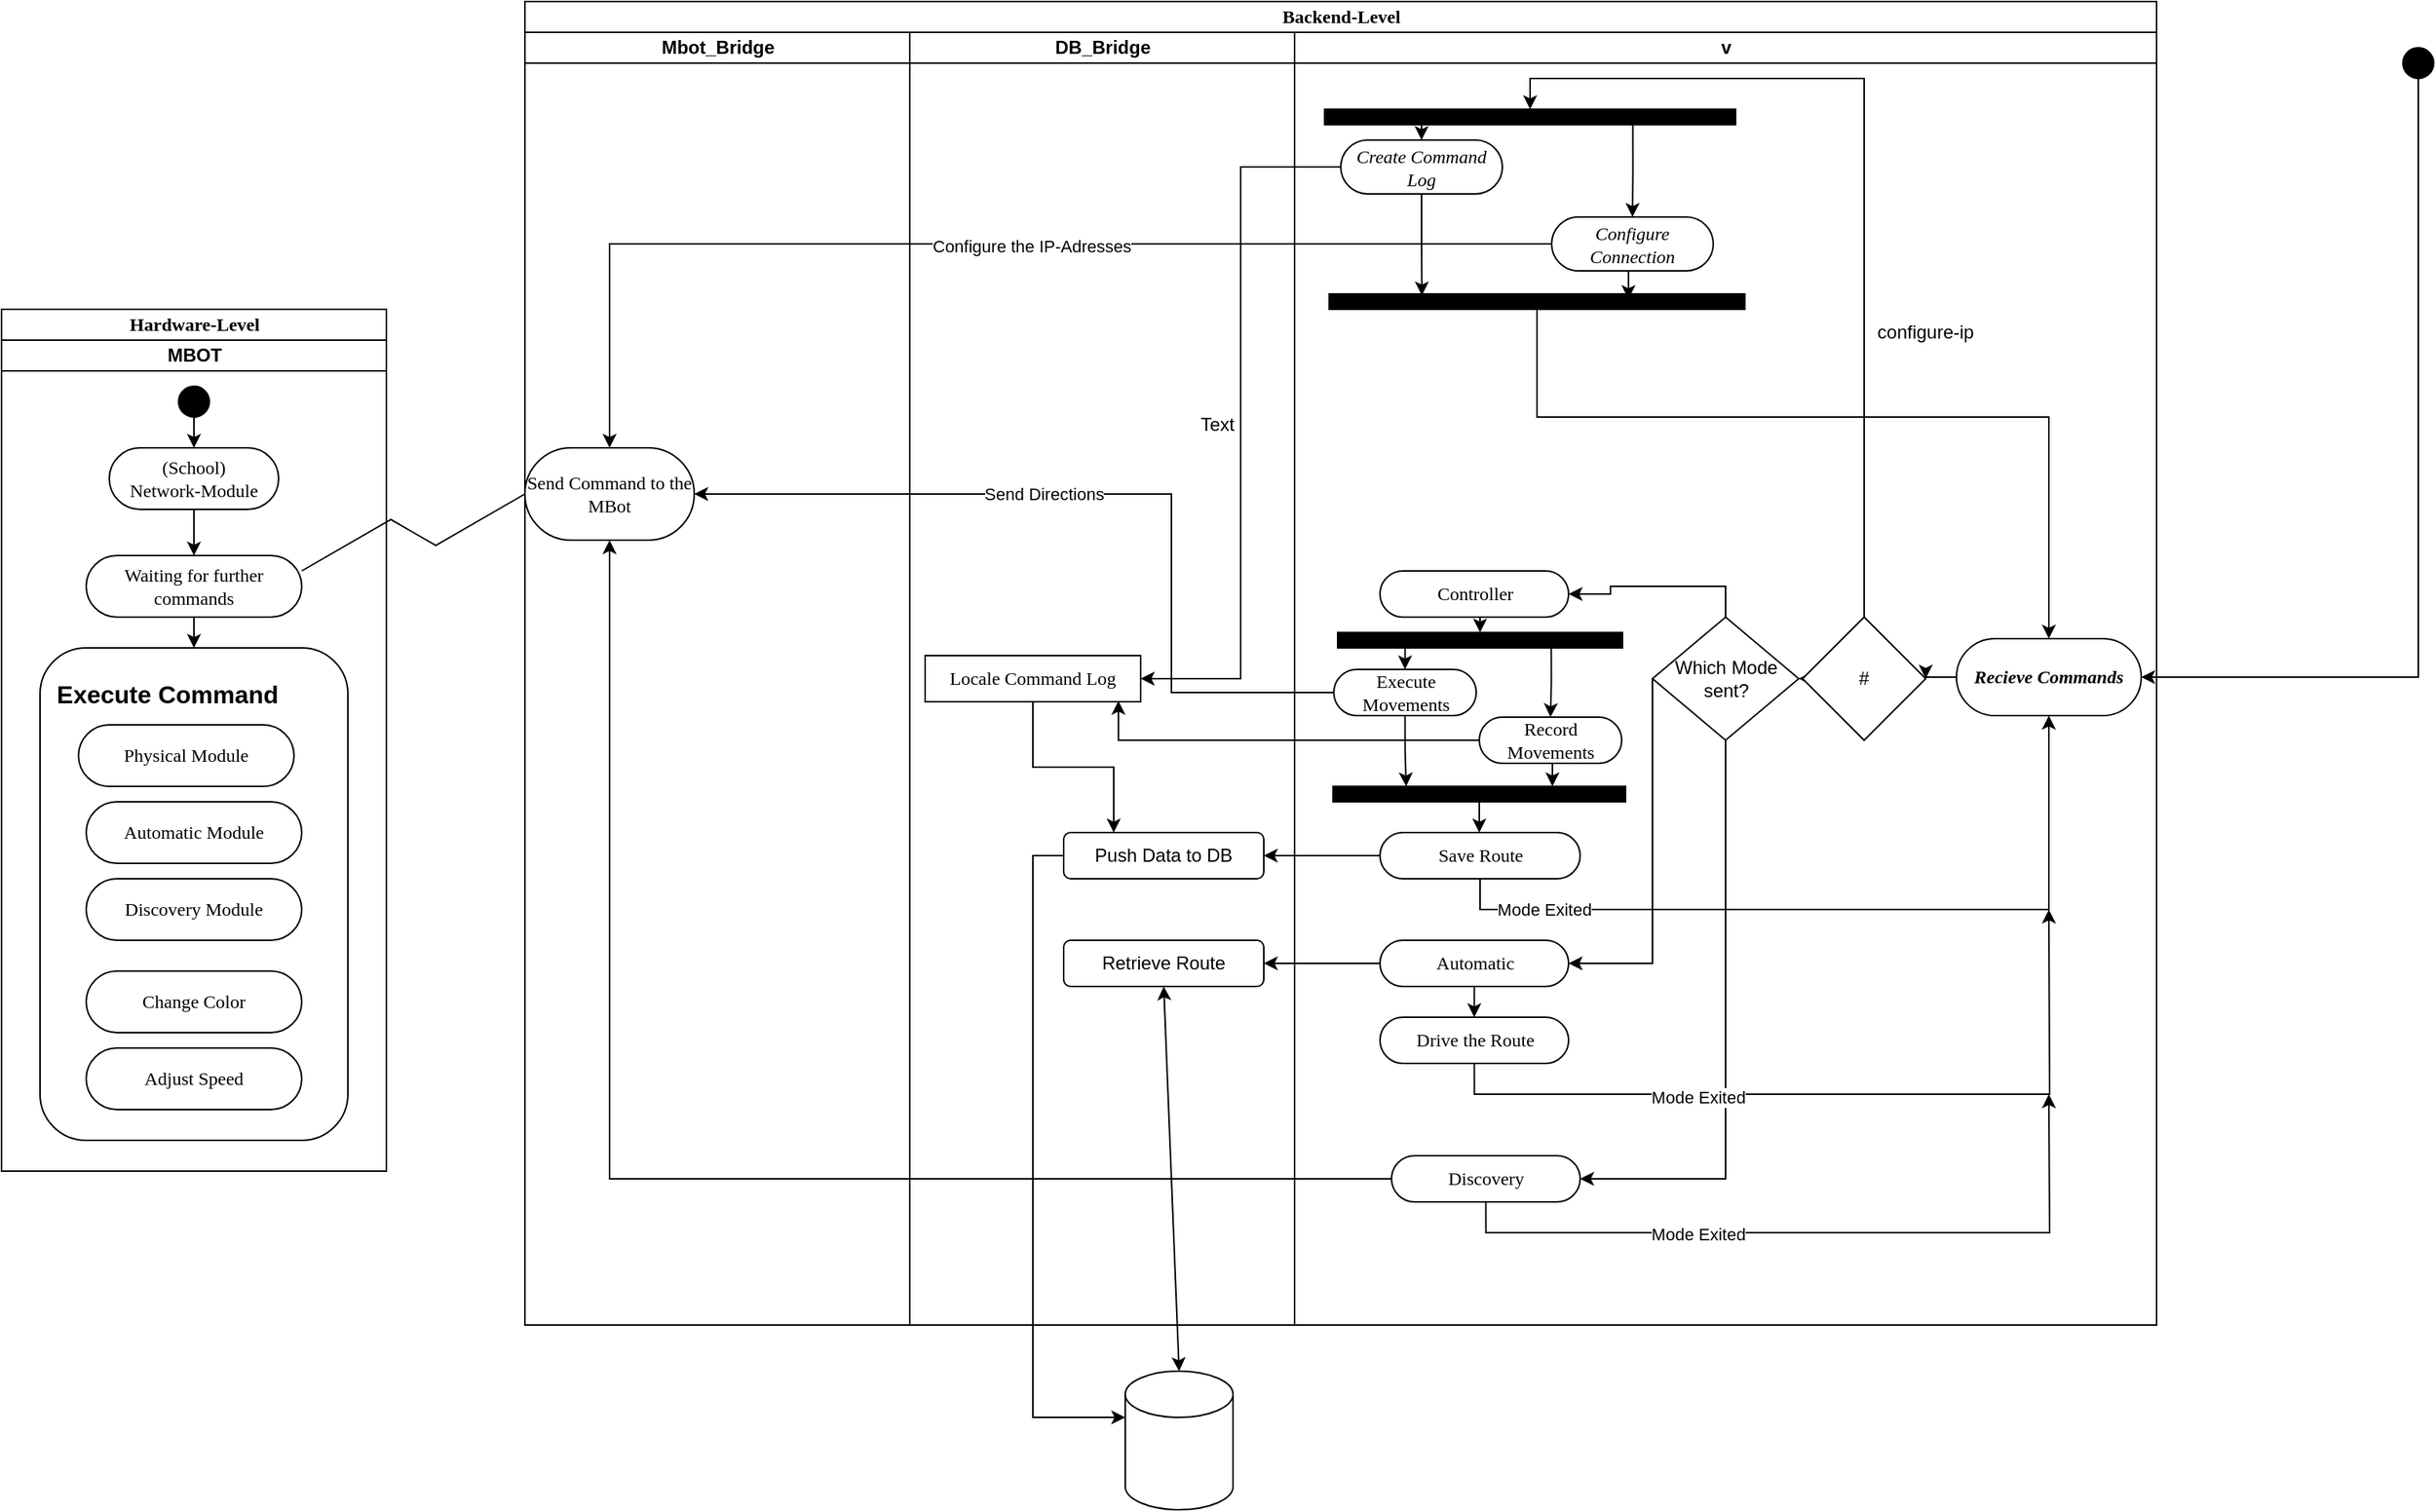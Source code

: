 <mxfile version="27.0.5">
  <diagram name="Page-1" id="0783ab3e-0a74-02c8-0abd-f7b4e66b4bec">
    <mxGraphModel dx="1042" dy="626" grid="1" gridSize="10" guides="1" tooltips="1" connect="1" arrows="1" fold="1" page="1" pageScale="1" pageWidth="850" pageHeight="1100" background="none" math="0" shadow="0">
      <root>
        <mxCell id="0" />
        <mxCell id="1" parent="0" />
        <mxCell id="1c1d494c118603dd-1" value="Hardware-Level" style="swimlane;html=1;childLayout=stackLayout;startSize=20;rounded=0;shadow=0;comic=0;labelBackgroundColor=none;strokeWidth=1;fontFamily=Verdana;fontSize=12;align=center;" parent="1" vertex="1">
          <mxGeometry x="10" y="220" width="250" height="560" as="geometry" />
        </mxCell>
        <mxCell id="1c1d494c118603dd-2" value="MBOT" style="swimlane;html=1;startSize=20;" parent="1c1d494c118603dd-1" vertex="1">
          <mxGeometry y="20" width="250" height="540" as="geometry" />
        </mxCell>
        <mxCell id="Gl-JNUL5jQseIMreKZnG-95" style="edgeStyle=orthogonalEdgeStyle;rounded=0;orthogonalLoop=1;jettySize=auto;html=1;exitX=0.5;exitY=1;exitDx=0;exitDy=0;entryX=0.5;entryY=0;entryDx=0;entryDy=0;" parent="1c1d494c118603dd-2" source="Gl-JNUL5jQseIMreKZnG-93" target="Gl-JNUL5jQseIMreKZnG-94" edge="1">
          <mxGeometry relative="1" as="geometry" />
        </mxCell>
        <mxCell id="Gl-JNUL5jQseIMreKZnG-93" value="" style="ellipse;whiteSpace=wrap;html=1;rounded=0;shadow=0;comic=0;labelBackgroundColor=none;strokeWidth=1;fillColor=#000000;fontFamily=Verdana;fontSize=12;align=center;" parent="1c1d494c118603dd-2" vertex="1">
          <mxGeometry x="115" y="30" width="20" height="20" as="geometry" />
        </mxCell>
        <mxCell id="Gl-JNUL5jQseIMreKZnG-99" style="edgeStyle=orthogonalEdgeStyle;rounded=0;orthogonalLoop=1;jettySize=auto;html=1;exitX=0.5;exitY=1;exitDx=0;exitDy=0;entryX=0.5;entryY=0;entryDx=0;entryDy=0;" parent="1c1d494c118603dd-2" source="Gl-JNUL5jQseIMreKZnG-94" target="Gl-JNUL5jQseIMreKZnG-96" edge="1">
          <mxGeometry relative="1" as="geometry" />
        </mxCell>
        <mxCell id="Gl-JNUL5jQseIMreKZnG-94" value="(School)&lt;div&gt;Network-Module&lt;/div&gt;" style="rounded=1;whiteSpace=wrap;html=1;shadow=0;comic=0;labelBackgroundColor=none;strokeWidth=1;fontFamily=Verdana;fontSize=12;align=center;arcSize=50;" parent="1c1d494c118603dd-2" vertex="1">
          <mxGeometry x="70" y="70" width="110" height="40" as="geometry" />
        </mxCell>
        <mxCell id="Gl-JNUL5jQseIMreKZnG-100" style="edgeStyle=orthogonalEdgeStyle;rounded=0;orthogonalLoop=1;jettySize=auto;html=1;exitX=0.5;exitY=1;exitDx=0;exitDy=0;entryX=0.5;entryY=0;entryDx=0;entryDy=0;" parent="1c1d494c118603dd-2" source="Gl-JNUL5jQseIMreKZnG-96" target="Gl-JNUL5jQseIMreKZnG-98" edge="1">
          <mxGeometry relative="1" as="geometry" />
        </mxCell>
        <mxCell id="Gl-JNUL5jQseIMreKZnG-96" value="Waiting for further commands" style="rounded=1;whiteSpace=wrap;html=1;shadow=0;comic=0;labelBackgroundColor=none;strokeWidth=1;fontFamily=Verdana;fontSize=12;align=center;arcSize=50;" parent="1c1d494c118603dd-2" vertex="1">
          <mxGeometry x="55" y="140" width="140" height="40" as="geometry" />
        </mxCell>
        <mxCell id="Gl-JNUL5jQseIMreKZnG-98" value="&lt;font size=&quot;3&quot;&gt;&lt;b&gt;&amp;nbsp; Execute Command&lt;/b&gt;&lt;/font&gt;&lt;div&gt;&lt;br&gt;&lt;/div&gt;&lt;div&gt;&lt;div&gt;&lt;font size=&quot;3&quot;&gt;&lt;br&gt;&lt;/font&gt;&lt;/div&gt;&lt;div&gt;&lt;font size=&quot;3&quot;&gt;&lt;br&gt;&lt;/font&gt;&lt;/div&gt;&lt;div&gt;&lt;font size=&quot;3&quot;&gt;&lt;br&gt;&lt;/font&gt;&lt;/div&gt;&lt;div&gt;&lt;font size=&quot;3&quot;&gt;&lt;br&gt;&lt;/font&gt;&lt;/div&gt;&lt;div&gt;&lt;font size=&quot;3&quot;&gt;&lt;br&gt;&lt;/font&gt;&lt;/div&gt;&lt;div&gt;&lt;font size=&quot;3&quot;&gt;&lt;br&gt;&lt;/font&gt;&lt;/div&gt;&lt;div&gt;&lt;font size=&quot;3&quot;&gt;&lt;br&gt;&lt;/font&gt;&lt;/div&gt;&lt;div&gt;&lt;font size=&quot;3&quot;&gt;&lt;br&gt;&lt;/font&gt;&lt;/div&gt;&lt;div&gt;&lt;font size=&quot;3&quot;&gt;&lt;br&gt;&lt;/font&gt;&lt;/div&gt;&lt;div&gt;&lt;font size=&quot;3&quot;&gt;&lt;br&gt;&lt;/font&gt;&lt;/div&gt;&lt;div&gt;&lt;font size=&quot;3&quot;&gt;&lt;br&gt;&lt;/font&gt;&lt;/div&gt;&lt;div&gt;&lt;font size=&quot;3&quot;&gt;&lt;br&gt;&lt;/font&gt;&lt;/div&gt;&lt;div&gt;&lt;br&gt;&lt;/div&gt;&lt;/div&gt;" style="rounded=1;whiteSpace=wrap;html=1;align=left;" parent="1c1d494c118603dd-2" vertex="1">
          <mxGeometry x="25" y="200" width="200" height="320" as="geometry" />
        </mxCell>
        <mxCell id="Gl-JNUL5jQseIMreKZnG-101" value="Physical Module" style="rounded=1;whiteSpace=wrap;html=1;shadow=0;comic=0;labelBackgroundColor=none;strokeWidth=1;fontFamily=Verdana;fontSize=12;align=center;arcSize=50;" parent="1c1d494c118603dd-2" vertex="1">
          <mxGeometry x="50" y="250" width="140" height="40" as="geometry" />
        </mxCell>
        <mxCell id="Gl-JNUL5jQseIMreKZnG-102" value="Automatic Module" style="rounded=1;whiteSpace=wrap;html=1;shadow=0;comic=0;labelBackgroundColor=none;strokeWidth=1;fontFamily=Verdana;fontSize=12;align=center;arcSize=50;" parent="1c1d494c118603dd-2" vertex="1">
          <mxGeometry x="55" y="300" width="140" height="40" as="geometry" />
        </mxCell>
        <mxCell id="Gl-JNUL5jQseIMreKZnG-103" value="Discovery Module" style="rounded=1;whiteSpace=wrap;html=1;shadow=0;comic=0;labelBackgroundColor=none;strokeWidth=1;fontFamily=Verdana;fontSize=12;align=center;arcSize=50;" parent="1c1d494c118603dd-2" vertex="1">
          <mxGeometry x="55" y="350" width="140" height="40" as="geometry" />
        </mxCell>
        <mxCell id="Gl-JNUL5jQseIMreKZnG-104" value="Change Color" style="rounded=1;whiteSpace=wrap;html=1;shadow=0;comic=0;labelBackgroundColor=none;strokeWidth=1;fontFamily=Verdana;fontSize=12;align=center;arcSize=50;" parent="1c1d494c118603dd-2" vertex="1">
          <mxGeometry x="55" y="410" width="140" height="40" as="geometry" />
        </mxCell>
        <mxCell id="Gl-JNUL5jQseIMreKZnG-105" value="Adjust Speed" style="rounded=1;whiteSpace=wrap;html=1;shadow=0;comic=0;labelBackgroundColor=none;strokeWidth=1;fontFamily=Verdana;fontSize=12;align=center;arcSize=50;" parent="1c1d494c118603dd-2" vertex="1">
          <mxGeometry x="55" y="460" width="140" height="40" as="geometry" />
        </mxCell>
        <mxCell id="Gl-JNUL5jQseIMreKZnG-1" value="Backend-Level" style="swimlane;html=1;childLayout=stackLayout;startSize=20;rounded=0;shadow=0;comic=0;labelBackgroundColor=none;strokeWidth=1;fontFamily=Verdana;fontSize=12;align=center;" parent="1" vertex="1">
          <mxGeometry x="350" y="20" width="1060" height="860" as="geometry" />
        </mxCell>
        <mxCell id="Gl-JNUL5jQseIMreKZnG-2" value="Mbot_Bridge" style="swimlane;html=1;startSize=20;" parent="Gl-JNUL5jQseIMreKZnG-1" vertex="1">
          <mxGeometry y="20" width="250" height="840" as="geometry" />
        </mxCell>
        <mxCell id="Gl-JNUL5jQseIMreKZnG-89" value="Send Command to the MBot" style="rounded=1;whiteSpace=wrap;html=1;shadow=0;comic=0;labelBackgroundColor=none;strokeWidth=1;fontFamily=Verdana;fontSize=12;align=center;arcSize=50;" parent="Gl-JNUL5jQseIMreKZnG-2" vertex="1">
          <mxGeometry y="270" width="110" height="60" as="geometry" />
        </mxCell>
        <mxCell id="Gl-JNUL5jQseIMreKZnG-75" style="edgeStyle=orthogonalEdgeStyle;rounded=0;orthogonalLoop=1;jettySize=auto;html=1;exitX=0;exitY=0.5;exitDx=0;exitDy=0;entryX=1;entryY=0.5;entryDx=0;entryDy=0;" parent="Gl-JNUL5jQseIMreKZnG-1" source="Gl-JNUL5jQseIMreKZnG-74" target="Gl-JNUL5jQseIMreKZnG-73" edge="1">
          <mxGeometry relative="1" as="geometry" />
        </mxCell>
        <mxCell id="Gl-JNUL5jQseIMreKZnG-90" style="edgeStyle=orthogonalEdgeStyle;rounded=0;orthogonalLoop=1;jettySize=auto;html=1;exitX=0;exitY=0.5;exitDx=0;exitDy=0;entryX=0.5;entryY=0;entryDx=0;entryDy=0;" parent="Gl-JNUL5jQseIMreKZnG-1" source="Gl-JNUL5jQseIMreKZnG-79" target="Gl-JNUL5jQseIMreKZnG-89" edge="1">
          <mxGeometry relative="1" as="geometry" />
        </mxCell>
        <mxCell id="Gl-JNUL5jQseIMreKZnG-116" value="Configure the IP-Adresses" style="edgeLabel;html=1;align=center;verticalAlign=middle;resizable=0;points=[];" parent="Gl-JNUL5jQseIMreKZnG-90" vertex="1" connectable="0">
          <mxGeometry x="-0.092" y="1" relative="1" as="geometry">
            <mxPoint as="offset" />
          </mxGeometry>
        </mxCell>
        <mxCell id="Gl-JNUL5jQseIMreKZnG-11" value="DB_Bridge" style="swimlane;html=1;startSize=20;" parent="Gl-JNUL5jQseIMreKZnG-1" vertex="1">
          <mxGeometry x="250" y="20" width="250" height="840" as="geometry" />
        </mxCell>
        <mxCell id="Gl-JNUL5jQseIMreKZnG-146" style="edgeStyle=orthogonalEdgeStyle;rounded=0;orthogonalLoop=1;jettySize=auto;html=1;exitX=0.5;exitY=1;exitDx=0;exitDy=0;entryX=0.25;entryY=0;entryDx=0;entryDy=0;" parent="Gl-JNUL5jQseIMreKZnG-11" source="Gl-JNUL5jQseIMreKZnG-73" target="Gl-JNUL5jQseIMreKZnG-143" edge="1">
          <mxGeometry relative="1" as="geometry" />
        </mxCell>
        <mxCell id="Gl-JNUL5jQseIMreKZnG-73" value="Locale Command Log" style="rounded=0;whiteSpace=wrap;html=1;shadow=0;comic=0;labelBackgroundColor=none;strokeWidth=1;fontFamily=Verdana;fontSize=12;align=center;arcSize=50;" parent="Gl-JNUL5jQseIMreKZnG-11" vertex="1">
          <mxGeometry x="10" y="405" width="140" height="30" as="geometry" />
        </mxCell>
        <mxCell id="Gl-JNUL5jQseIMreKZnG-143" value="Push Data to DB" style="rounded=1;whiteSpace=wrap;html=1;" parent="Gl-JNUL5jQseIMreKZnG-11" vertex="1">
          <mxGeometry x="100" y="520" width="130" height="30" as="geometry" />
        </mxCell>
        <mxCell id="Gl-JNUL5jQseIMreKZnG-151" value="Retrieve Route" style="rounded=1;whiteSpace=wrap;html=1;" parent="Gl-JNUL5jQseIMreKZnG-11" vertex="1">
          <mxGeometry x="100" y="590" width="130" height="30" as="geometry" />
        </mxCell>
        <mxCell id="Gl-JNUL5jQseIMreKZnG-137" style="edgeStyle=orthogonalEdgeStyle;rounded=0;orthogonalLoop=1;jettySize=auto;html=1;exitX=0;exitY=0.5;exitDx=0;exitDy=0;entryX=0.897;entryY=0.98;entryDx=0;entryDy=0;entryPerimeter=0;" parent="Gl-JNUL5jQseIMreKZnG-1" source="Gl-JNUL5jQseIMreKZnG-114" target="Gl-JNUL5jQseIMreKZnG-73" edge="1">
          <mxGeometry relative="1" as="geometry" />
        </mxCell>
        <mxCell id="Gl-JNUL5jQseIMreKZnG-139" style="edgeStyle=orthogonalEdgeStyle;rounded=0;orthogonalLoop=1;jettySize=auto;html=1;exitX=0;exitY=0.5;exitDx=0;exitDy=0;entryX=1;entryY=0.5;entryDx=0;entryDy=0;" parent="Gl-JNUL5jQseIMreKZnG-1" source="Gl-JNUL5jQseIMreKZnG-117" target="Gl-JNUL5jQseIMreKZnG-89" edge="1">
          <mxGeometry relative="1" as="geometry">
            <mxPoint x="130" y="270" as="targetPoint" />
            <Array as="points">
              <mxPoint x="420" y="449" />
              <mxPoint x="420" y="320" />
            </Array>
          </mxGeometry>
        </mxCell>
        <mxCell id="Gl-JNUL5jQseIMreKZnG-173" value="Send Directions" style="edgeLabel;html=1;align=center;verticalAlign=middle;resizable=0;points=[];" parent="Gl-JNUL5jQseIMreKZnG-139" vertex="1" connectable="0">
          <mxGeometry x="0.169" relative="1" as="geometry">
            <mxPoint x="1" as="offset" />
          </mxGeometry>
        </mxCell>
        <mxCell id="Gl-JNUL5jQseIMreKZnG-145" style="edgeStyle=orthogonalEdgeStyle;rounded=0;orthogonalLoop=1;jettySize=auto;html=1;exitX=0;exitY=0.5;exitDx=0;exitDy=0;entryX=1;entryY=0.5;entryDx=0;entryDy=0;" parent="Gl-JNUL5jQseIMreKZnG-1" source="Gl-JNUL5jQseIMreKZnG-14" target="Gl-JNUL5jQseIMreKZnG-143" edge="1">
          <mxGeometry relative="1" as="geometry" />
        </mxCell>
        <mxCell id="Gl-JNUL5jQseIMreKZnG-158" style="edgeStyle=orthogonalEdgeStyle;rounded=0;orthogonalLoop=1;jettySize=auto;html=1;exitX=0;exitY=0.5;exitDx=0;exitDy=0;entryX=1;entryY=0.5;entryDx=0;entryDy=0;" parent="Gl-JNUL5jQseIMreKZnG-1" source="Gl-JNUL5jQseIMreKZnG-149" target="Gl-JNUL5jQseIMreKZnG-151" edge="1">
          <mxGeometry relative="1" as="geometry" />
        </mxCell>
        <mxCell id="Gl-JNUL5jQseIMreKZnG-27" value="v" style="swimlane;html=1;startSize=20;" parent="Gl-JNUL5jQseIMreKZnG-1" vertex="1">
          <mxGeometry x="500" y="20" width="560" height="840" as="geometry" />
        </mxCell>
        <mxCell id="Gl-JNUL5jQseIMreKZnG-189" style="edgeStyle=orthogonalEdgeStyle;rounded=0;orthogonalLoop=1;jettySize=auto;html=1;exitX=0;exitY=0.5;exitDx=0;exitDy=0;entryX=1;entryY=0.5;entryDx=0;entryDy=0;" parent="Gl-JNUL5jQseIMreKZnG-27" source="Gl-JNUL5jQseIMreKZnG-30" target="Gl-JNUL5jQseIMreKZnG-184" edge="1">
          <mxGeometry relative="1" as="geometry" />
        </mxCell>
        <mxCell id="Gl-JNUL5jQseIMreKZnG-30" value="&lt;i&gt;&lt;b&gt;Recieve Commands&lt;/b&gt;&lt;/i&gt;" style="rounded=1;whiteSpace=wrap;html=1;shadow=0;comic=0;labelBackgroundColor=none;strokeWidth=1;fontFamily=Verdana;fontSize=12;align=center;arcSize=50;" parent="Gl-JNUL5jQseIMreKZnG-27" vertex="1">
          <mxGeometry x="430" y="394" width="120" height="50" as="geometry" />
        </mxCell>
        <mxCell id="Gl-JNUL5jQseIMreKZnG-74" value="&lt;i&gt;Create Command Log&lt;/i&gt;" style="rounded=1;whiteSpace=wrap;html=1;shadow=0;comic=0;labelBackgroundColor=none;strokeWidth=1;fontFamily=Verdana;fontSize=12;align=center;arcSize=50;" parent="Gl-JNUL5jQseIMreKZnG-27" vertex="1">
          <mxGeometry x="30" y="70" width="105" height="35" as="geometry" />
        </mxCell>
        <mxCell id="Gl-JNUL5jQseIMreKZnG-81" style="edgeStyle=orthogonalEdgeStyle;rounded=0;orthogonalLoop=1;jettySize=auto;html=1;exitX=0.25;exitY=1;exitDx=0;exitDy=0;entryX=0.5;entryY=0;entryDx=0;entryDy=0;" parent="Gl-JNUL5jQseIMreKZnG-27" source="Gl-JNUL5jQseIMreKZnG-77" target="Gl-JNUL5jQseIMreKZnG-74" edge="1">
          <mxGeometry relative="1" as="geometry" />
        </mxCell>
        <mxCell id="Gl-JNUL5jQseIMreKZnG-82" style="edgeStyle=orthogonalEdgeStyle;rounded=0;orthogonalLoop=1;jettySize=auto;html=1;exitX=0.75;exitY=1;exitDx=0;exitDy=0;entryX=0.5;entryY=0;entryDx=0;entryDy=0;" parent="Gl-JNUL5jQseIMreKZnG-27" source="Gl-JNUL5jQseIMreKZnG-77" target="Gl-JNUL5jQseIMreKZnG-79" edge="1">
          <mxGeometry relative="1" as="geometry" />
        </mxCell>
        <mxCell id="Gl-JNUL5jQseIMreKZnG-77" value="" style="whiteSpace=wrap;html=1;rounded=0;shadow=0;comic=0;labelBackgroundColor=none;strokeWidth=1;fillColor=#000000;fontFamily=Verdana;fontSize=12;align=center;rotation=0;" parent="Gl-JNUL5jQseIMreKZnG-27" vertex="1">
          <mxGeometry x="19.5" y="50" width="267" height="10" as="geometry" />
        </mxCell>
        <mxCell id="Gl-JNUL5jQseIMreKZnG-79" value="&lt;i&gt;Configure Connection&lt;/i&gt;" style="rounded=1;whiteSpace=wrap;html=1;shadow=0;comic=0;labelBackgroundColor=none;strokeWidth=1;fontFamily=Verdana;fontSize=12;align=center;arcSize=50;" parent="Gl-JNUL5jQseIMreKZnG-27" vertex="1">
          <mxGeometry x="167" y="120" width="105" height="35" as="geometry" />
        </mxCell>
        <mxCell id="Gl-JNUL5jQseIMreKZnG-192" style="edgeStyle=orthogonalEdgeStyle;rounded=0;orthogonalLoop=1;jettySize=auto;html=1;exitX=0.5;exitY=1;exitDx=0;exitDy=0;entryX=0.5;entryY=0;entryDx=0;entryDy=0;" parent="Gl-JNUL5jQseIMreKZnG-27" source="Gl-JNUL5jQseIMreKZnG-80" target="Gl-JNUL5jQseIMreKZnG-30" edge="1">
          <mxGeometry relative="1" as="geometry">
            <mxPoint x="480" y="300.0" as="targetPoint" />
            <Array as="points">
              <mxPoint x="158" y="250" />
              <mxPoint x="490" y="250" />
            </Array>
          </mxGeometry>
        </mxCell>
        <mxCell id="Gl-JNUL5jQseIMreKZnG-80" value="" style="whiteSpace=wrap;html=1;rounded=0;shadow=0;comic=0;labelBackgroundColor=none;strokeWidth=1;fillColor=#000000;fontFamily=Verdana;fontSize=12;align=center;rotation=0;" parent="Gl-JNUL5jQseIMreKZnG-27" vertex="1">
          <mxGeometry x="22.5" y="170" width="270" height="10" as="geometry" />
        </mxCell>
        <mxCell id="Gl-JNUL5jQseIMreKZnG-84" style="edgeStyle=orthogonalEdgeStyle;rounded=0;orthogonalLoop=1;jettySize=auto;html=1;exitX=0.5;exitY=1;exitDx=0;exitDy=0;entryX=0.223;entryY=0.1;entryDx=0;entryDy=0;entryPerimeter=0;" parent="Gl-JNUL5jQseIMreKZnG-27" source="Gl-JNUL5jQseIMreKZnG-74" target="Gl-JNUL5jQseIMreKZnG-80" edge="1">
          <mxGeometry relative="1" as="geometry" />
        </mxCell>
        <mxCell id="Gl-JNUL5jQseIMreKZnG-106" style="edgeStyle=orthogonalEdgeStyle;rounded=0;orthogonalLoop=1;jettySize=auto;html=1;exitX=0.5;exitY=1;exitDx=0;exitDy=0;entryX=0.72;entryY=0.336;entryDx=0;entryDy=0;entryPerimeter=0;" parent="Gl-JNUL5jQseIMreKZnG-27" source="Gl-JNUL5jQseIMreKZnG-79" target="Gl-JNUL5jQseIMreKZnG-80" edge="1">
          <mxGeometry relative="1" as="geometry" />
        </mxCell>
        <mxCell id="Gl-JNUL5jQseIMreKZnG-194" style="edgeStyle=orthogonalEdgeStyle;rounded=0;orthogonalLoop=1;jettySize=auto;html=1;exitX=0.5;exitY=0;exitDx=0;exitDy=0;entryX=1;entryY=0.5;entryDx=0;entryDy=0;" parent="Gl-JNUL5jQseIMreKZnG-27" source="Gl-JNUL5jQseIMreKZnG-107" target="Gl-JNUL5jQseIMreKZnG-109" edge="1">
          <mxGeometry relative="1" as="geometry" />
        </mxCell>
        <mxCell id="Gl-JNUL5jQseIMreKZnG-195" style="edgeStyle=orthogonalEdgeStyle;rounded=0;orthogonalLoop=1;jettySize=auto;html=1;exitX=0;exitY=0.5;exitDx=0;exitDy=0;entryX=1;entryY=0.5;entryDx=0;entryDy=0;" parent="Gl-JNUL5jQseIMreKZnG-27" source="Gl-JNUL5jQseIMreKZnG-107" target="Gl-JNUL5jQseIMreKZnG-149" edge="1">
          <mxGeometry relative="1" as="geometry">
            <Array as="points">
              <mxPoint x="233" y="605" />
            </Array>
          </mxGeometry>
        </mxCell>
        <mxCell id="Gl-JNUL5jQseIMreKZnG-196" style="edgeStyle=orthogonalEdgeStyle;rounded=0;orthogonalLoop=1;jettySize=auto;html=1;exitX=0.5;exitY=1;exitDx=0;exitDy=0;entryX=1;entryY=0.5;entryDx=0;entryDy=0;" parent="Gl-JNUL5jQseIMreKZnG-27" source="Gl-JNUL5jQseIMreKZnG-107" target="Gl-JNUL5jQseIMreKZnG-162" edge="1">
          <mxGeometry relative="1" as="geometry">
            <mxPoint x="280.286" y="770" as="targetPoint" />
          </mxGeometry>
        </mxCell>
        <mxCell id="Gl-JNUL5jQseIMreKZnG-107" value="Which Mode sent?" style="rhombus;whiteSpace=wrap;html=1;" parent="Gl-JNUL5jQseIMreKZnG-27" vertex="1">
          <mxGeometry x="232.5" y="380" width="95" height="80" as="geometry" />
        </mxCell>
        <mxCell id="Gl-JNUL5jQseIMreKZnG-128" style="edgeStyle=orthogonalEdgeStyle;rounded=0;orthogonalLoop=1;jettySize=auto;html=1;exitX=0.5;exitY=1;exitDx=0;exitDy=0;entryX=0.5;entryY=0;entryDx=0;entryDy=0;" parent="Gl-JNUL5jQseIMreKZnG-27" source="Gl-JNUL5jQseIMreKZnG-109" target="Gl-JNUL5jQseIMreKZnG-126" edge="1">
          <mxGeometry relative="1" as="geometry" />
        </mxCell>
        <mxCell id="Gl-JNUL5jQseIMreKZnG-109" value="Controller" style="rounded=1;whiteSpace=wrap;html=1;shadow=0;comic=0;labelBackgroundColor=none;strokeWidth=1;fontFamily=Verdana;fontSize=12;align=center;arcSize=50;" parent="Gl-JNUL5jQseIMreKZnG-27" vertex="1">
          <mxGeometry x="55.5" y="350" width="122.5" height="30" as="geometry" />
        </mxCell>
        <mxCell id="Gl-JNUL5jQseIMreKZnG-134" style="edgeStyle=orthogonalEdgeStyle;rounded=0;orthogonalLoop=1;jettySize=auto;html=1;exitX=0.5;exitY=1;exitDx=0;exitDy=0;entryX=0.75;entryY=0;entryDx=0;entryDy=0;" parent="Gl-JNUL5jQseIMreKZnG-27" source="Gl-JNUL5jQseIMreKZnG-114" target="Gl-JNUL5jQseIMreKZnG-122" edge="1">
          <mxGeometry relative="1" as="geometry" />
        </mxCell>
        <mxCell id="Gl-JNUL5jQseIMreKZnG-114" value="Record Movements" style="rounded=1;whiteSpace=wrap;html=1;shadow=0;comic=0;labelBackgroundColor=none;strokeWidth=1;fontFamily=Verdana;fontSize=12;align=center;arcSize=50;" parent="Gl-JNUL5jQseIMreKZnG-27" vertex="1">
          <mxGeometry x="120" y="445" width="92.5" height="30" as="geometry" />
        </mxCell>
        <mxCell id="Gl-JNUL5jQseIMreKZnG-133" style="edgeStyle=orthogonalEdgeStyle;rounded=0;orthogonalLoop=1;jettySize=auto;html=1;exitX=0.5;exitY=1;exitDx=0;exitDy=0;entryX=0.25;entryY=0;entryDx=0;entryDy=0;" parent="Gl-JNUL5jQseIMreKZnG-27" source="Gl-JNUL5jQseIMreKZnG-117" target="Gl-JNUL5jQseIMreKZnG-122" edge="1">
          <mxGeometry relative="1" as="geometry" />
        </mxCell>
        <mxCell id="Gl-JNUL5jQseIMreKZnG-117" value="Execute Movements" style="rounded=1;whiteSpace=wrap;html=1;shadow=0;comic=0;labelBackgroundColor=none;strokeWidth=1;fontFamily=Verdana;fontSize=12;align=center;arcSize=50;" parent="Gl-JNUL5jQseIMreKZnG-27" vertex="1">
          <mxGeometry x="25.5" y="414" width="92.5" height="30" as="geometry" />
        </mxCell>
        <mxCell id="Gl-JNUL5jQseIMreKZnG-141" style="edgeStyle=orthogonalEdgeStyle;rounded=0;orthogonalLoop=1;jettySize=auto;html=1;exitX=0.5;exitY=1;exitDx=0;exitDy=0;" parent="Gl-JNUL5jQseIMreKZnG-27" source="Gl-JNUL5jQseIMreKZnG-122" target="Gl-JNUL5jQseIMreKZnG-14" edge="1">
          <mxGeometry relative="1" as="geometry" />
        </mxCell>
        <mxCell id="Gl-JNUL5jQseIMreKZnG-122" value="" style="whiteSpace=wrap;html=1;rounded=0;shadow=0;comic=0;labelBackgroundColor=none;strokeWidth=1;fillColor=#000000;fontFamily=Verdana;fontSize=12;align=center;rotation=0;" parent="Gl-JNUL5jQseIMreKZnG-27" vertex="1">
          <mxGeometry x="25" y="490" width="190" height="10" as="geometry" />
        </mxCell>
        <mxCell id="Gl-JNUL5jQseIMreKZnG-129" style="edgeStyle=orthogonalEdgeStyle;rounded=0;orthogonalLoop=1;jettySize=auto;html=1;exitX=0.25;exitY=1;exitDx=0;exitDy=0;entryX=0.5;entryY=0;entryDx=0;entryDy=0;" parent="Gl-JNUL5jQseIMreKZnG-27" source="Gl-JNUL5jQseIMreKZnG-126" target="Gl-JNUL5jQseIMreKZnG-117" edge="1">
          <mxGeometry relative="1" as="geometry" />
        </mxCell>
        <mxCell id="Gl-JNUL5jQseIMreKZnG-131" style="edgeStyle=orthogonalEdgeStyle;rounded=0;orthogonalLoop=1;jettySize=auto;html=1;exitX=0.75;exitY=1;exitDx=0;exitDy=0;entryX=0.5;entryY=0;entryDx=0;entryDy=0;" parent="Gl-JNUL5jQseIMreKZnG-27" source="Gl-JNUL5jQseIMreKZnG-126" target="Gl-JNUL5jQseIMreKZnG-114" edge="1">
          <mxGeometry relative="1" as="geometry" />
        </mxCell>
        <mxCell id="Gl-JNUL5jQseIMreKZnG-126" value="" style="whiteSpace=wrap;html=1;rounded=0;shadow=0;comic=0;labelBackgroundColor=none;strokeWidth=1;fillColor=#000000;fontFamily=Verdana;fontSize=12;align=center;rotation=0;" parent="Gl-JNUL5jQseIMreKZnG-27" vertex="1">
          <mxGeometry x="28" y="390" width="185" height="10" as="geometry" />
        </mxCell>
        <mxCell id="Gl-JNUL5jQseIMreKZnG-156" style="edgeStyle=orthogonalEdgeStyle;rounded=0;orthogonalLoop=1;jettySize=auto;html=1;exitX=0.5;exitY=1;exitDx=0;exitDy=0;entryX=0.5;entryY=1;entryDx=0;entryDy=0;" parent="Gl-JNUL5jQseIMreKZnG-27" source="Gl-JNUL5jQseIMreKZnG-14" target="Gl-JNUL5jQseIMreKZnG-30" edge="1">
          <mxGeometry relative="1" as="geometry" />
        </mxCell>
        <mxCell id="Gl-JNUL5jQseIMreKZnG-161" value="Mode Exited" style="edgeLabel;html=1;align=center;verticalAlign=middle;resizable=0;points=[];" parent="Gl-JNUL5jQseIMreKZnG-156" vertex="1" connectable="0">
          <mxGeometry x="-0.763" relative="1" as="geometry">
            <mxPoint as="offset" />
          </mxGeometry>
        </mxCell>
        <mxCell id="Gl-JNUL5jQseIMreKZnG-14" value="Save Route" style="rounded=1;whiteSpace=wrap;html=1;shadow=0;comic=0;labelBackgroundColor=none;strokeWidth=1;fontFamily=Verdana;fontSize=12;align=center;arcSize=50;" parent="Gl-JNUL5jQseIMreKZnG-27" vertex="1">
          <mxGeometry x="55.5" y="520" width="130" height="30" as="geometry" />
        </mxCell>
        <mxCell id="Gl-JNUL5jQseIMreKZnG-157" style="edgeStyle=orthogonalEdgeStyle;rounded=0;orthogonalLoop=1;jettySize=auto;html=1;exitX=0.5;exitY=1;exitDx=0;exitDy=0;entryX=0.5;entryY=0;entryDx=0;entryDy=0;" parent="Gl-JNUL5jQseIMreKZnG-27" source="Gl-JNUL5jQseIMreKZnG-149" target="Gl-JNUL5jQseIMreKZnG-155" edge="1">
          <mxGeometry relative="1" as="geometry" />
        </mxCell>
        <mxCell id="Gl-JNUL5jQseIMreKZnG-149" value="Automatic" style="rounded=1;whiteSpace=wrap;html=1;shadow=0;comic=0;labelBackgroundColor=none;strokeWidth=1;fontFamily=Verdana;fontSize=12;align=center;arcSize=50;" parent="Gl-JNUL5jQseIMreKZnG-27" vertex="1">
          <mxGeometry x="55.5" y="590" width="122.5" height="30" as="geometry" />
        </mxCell>
        <mxCell id="Gl-JNUL5jQseIMreKZnG-159" style="edgeStyle=orthogonalEdgeStyle;rounded=0;orthogonalLoop=1;jettySize=auto;html=1;exitX=0.5;exitY=1;exitDx=0;exitDy=0;" parent="Gl-JNUL5jQseIMreKZnG-27" source="Gl-JNUL5jQseIMreKZnG-155" edge="1">
          <mxGeometry relative="1" as="geometry">
            <mxPoint x="490" y="570" as="targetPoint" />
          </mxGeometry>
        </mxCell>
        <mxCell id="Gl-JNUL5jQseIMreKZnG-160" value="Mode Exited" style="edgeLabel;html=1;align=center;verticalAlign=middle;resizable=0;points=[];" parent="Gl-JNUL5jQseIMreKZnG-159" vertex="1" connectable="0">
          <mxGeometry x="-0.358" y="-2" relative="1" as="geometry">
            <mxPoint as="offset" />
          </mxGeometry>
        </mxCell>
        <mxCell id="Gl-JNUL5jQseIMreKZnG-155" value="Drive the Route" style="rounded=1;whiteSpace=wrap;html=1;shadow=0;comic=0;labelBackgroundColor=none;strokeWidth=1;fontFamily=Verdana;fontSize=12;align=center;arcSize=50;" parent="Gl-JNUL5jQseIMreKZnG-27" vertex="1">
          <mxGeometry x="55.5" y="640" width="122.5" height="30" as="geometry" />
        </mxCell>
        <mxCell id="Gl-JNUL5jQseIMreKZnG-166" style="edgeStyle=orthogonalEdgeStyle;rounded=0;orthogonalLoop=1;jettySize=auto;html=1;exitX=0.5;exitY=1;exitDx=0;exitDy=0;" parent="Gl-JNUL5jQseIMreKZnG-27" source="Gl-JNUL5jQseIMreKZnG-162" edge="1">
          <mxGeometry relative="1" as="geometry">
            <mxPoint x="490" y="690" as="targetPoint" />
          </mxGeometry>
        </mxCell>
        <mxCell id="Gl-JNUL5jQseIMreKZnG-168" value="Mode Exited" style="edgeLabel;html=1;align=center;verticalAlign=middle;resizable=0;points=[];" parent="Gl-JNUL5jQseIMreKZnG-166" vertex="1" connectable="0">
          <mxGeometry x="-0.34" y="-1" relative="1" as="geometry">
            <mxPoint as="offset" />
          </mxGeometry>
        </mxCell>
        <mxCell id="Gl-JNUL5jQseIMreKZnG-162" value="Discovery" style="rounded=1;whiteSpace=wrap;html=1;shadow=0;comic=0;labelBackgroundColor=none;strokeWidth=1;fontFamily=Verdana;fontSize=12;align=center;arcSize=50;" parent="Gl-JNUL5jQseIMreKZnG-27" vertex="1">
          <mxGeometry x="63" y="730" width="122.5" height="30" as="geometry" />
        </mxCell>
        <mxCell id="Gl-JNUL5jQseIMreKZnG-198" style="edgeStyle=orthogonalEdgeStyle;rounded=0;orthogonalLoop=1;jettySize=auto;html=1;exitX=0;exitY=0.5;exitDx=0;exitDy=0;entryX=1;entryY=0.5;entryDx=0;entryDy=0;" parent="Gl-JNUL5jQseIMreKZnG-27" source="Gl-JNUL5jQseIMreKZnG-184" target="Gl-JNUL5jQseIMreKZnG-107" edge="1">
          <mxGeometry relative="1" as="geometry" />
        </mxCell>
        <mxCell id="Gl-JNUL5jQseIMreKZnG-184" value="#" style="rhombus;whiteSpace=wrap;html=1;" parent="Gl-JNUL5jQseIMreKZnG-27" vertex="1">
          <mxGeometry x="330" y="380" width="80" height="80" as="geometry" />
        </mxCell>
        <mxCell id="Gl-JNUL5jQseIMreKZnG-186" value="" style="endArrow=classic;html=1;rounded=0;entryX=0.5;entryY=0;entryDx=0;entryDy=0;exitX=0.5;exitY=0;exitDx=0;exitDy=0;" parent="Gl-JNUL5jQseIMreKZnG-27" source="Gl-JNUL5jQseIMreKZnG-184" target="Gl-JNUL5jQseIMreKZnG-77" edge="1">
          <mxGeometry width="50" height="50" relative="1" as="geometry">
            <mxPoint x="360" y="370" as="sourcePoint" />
            <mxPoint x="460" y="210" as="targetPoint" />
            <Array as="points">
              <mxPoint x="370" y="30" />
              <mxPoint x="153" y="30" />
            </Array>
          </mxGeometry>
        </mxCell>
        <mxCell id="Gl-JNUL5jQseIMreKZnG-188" value="configure-ip" style="text;html=1;align=center;verticalAlign=middle;whiteSpace=wrap;rounded=0;" parent="Gl-JNUL5jQseIMreKZnG-27" vertex="1">
          <mxGeometry x="370" y="180" width="80" height="30" as="geometry" />
        </mxCell>
        <mxCell id="Gl-JNUL5jQseIMreKZnG-197" style="edgeStyle=orthogonalEdgeStyle;rounded=0;orthogonalLoop=1;jettySize=auto;html=1;exitX=0;exitY=0.5;exitDx=0;exitDy=0;entryX=0.5;entryY=1;entryDx=0;entryDy=0;" parent="Gl-JNUL5jQseIMreKZnG-1" source="Gl-JNUL5jQseIMreKZnG-162" target="Gl-JNUL5jQseIMreKZnG-89" edge="1">
          <mxGeometry relative="1" as="geometry" />
        </mxCell>
        <mxCell id="Gl-JNUL5jQseIMreKZnG-29" value="" style="ellipse;whiteSpace=wrap;html=1;rounded=0;shadow=0;comic=0;labelBackgroundColor=none;strokeWidth=1;fillColor=#000000;fontFamily=Verdana;fontSize=12;align=center;" parent="1" vertex="1">
          <mxGeometry x="1570" y="50" width="20" height="20" as="geometry" />
        </mxCell>
        <mxCell id="Gl-JNUL5jQseIMreKZnG-91" value="" style="shape=image;html=1;verticalAlign=top;verticalLabelPosition=bottom;labelBackgroundColor=#ffffff;imageAspect=0;aspect=fixed;image=https://cdn1.iconfinder.com/data/icons/unicons-line-vol-5/24/robot-128.png;fillColor=#000000;strokeColor=#000000;" parent="1" vertex="1">
          <mxGeometry x="85" y="120" width="100" height="100" as="geometry" />
        </mxCell>
        <mxCell id="Gl-JNUL5jQseIMreKZnG-97" value="" style="edgeStyle=isometricEdgeStyle;endArrow=none;html=1;rounded=0;exitX=1;exitY=0.25;exitDx=0;exitDy=0;entryX=0;entryY=0.5;entryDx=0;entryDy=0;" parent="1" source="Gl-JNUL5jQseIMreKZnG-96" target="Gl-JNUL5jQseIMreKZnG-89" edge="1">
          <mxGeometry width="50" height="100" relative="1" as="geometry">
            <mxPoint x="290" y="450" as="sourcePoint" />
            <mxPoint x="340" y="350" as="targetPoint" />
          </mxGeometry>
        </mxCell>
        <mxCell id="Gl-JNUL5jQseIMreKZnG-142" value="" style="shape=cylinder3;whiteSpace=wrap;html=1;boundedLbl=1;backgroundOutline=1;size=15;" parent="1" vertex="1">
          <mxGeometry x="740" y="910" width="70" height="90" as="geometry" />
        </mxCell>
        <mxCell id="Gl-JNUL5jQseIMreKZnG-170" value="" style="endArrow=classic;startArrow=classic;html=1;rounded=0;entryX=0.5;entryY=1;entryDx=0;entryDy=0;exitX=0.5;exitY=0;exitDx=0;exitDy=0;exitPerimeter=0;" parent="1" source="Gl-JNUL5jQseIMreKZnG-142" target="Gl-JNUL5jQseIMreKZnG-151" edge="1">
          <mxGeometry width="50" height="50" relative="1" as="geometry">
            <mxPoint x="760" y="730" as="sourcePoint" />
            <mxPoint x="810" y="680" as="targetPoint" />
          </mxGeometry>
        </mxCell>
        <mxCell id="Gl-JNUL5jQseIMreKZnG-152" style="edgeStyle=orthogonalEdgeStyle;rounded=0;orthogonalLoop=1;jettySize=auto;html=1;exitX=0;exitY=0.5;exitDx=0;exitDy=0;entryX=0;entryY=0;entryDx=0;entryDy=30;entryPerimeter=0;" parent="1" source="Gl-JNUL5jQseIMreKZnG-143" target="Gl-JNUL5jQseIMreKZnG-142" edge="1">
          <mxGeometry relative="1" as="geometry">
            <mxPoint x="690" y="940" as="targetPoint" />
          </mxGeometry>
        </mxCell>
        <mxCell id="Gl-JNUL5jQseIMreKZnG-182" value="Text" style="text;html=1;align=center;verticalAlign=middle;whiteSpace=wrap;rounded=0;" parent="1" vertex="1">
          <mxGeometry x="770" y="280" width="60" height="30" as="geometry" />
        </mxCell>
        <mxCell id="Jtrq3bjY2uhNiUK6Y-3X-1" value="" style="endArrow=classic;html=1;rounded=0;exitX=0.5;exitY=1;exitDx=0;exitDy=0;entryX=1;entryY=0.5;entryDx=0;entryDy=0;" edge="1" parent="1" source="Gl-JNUL5jQseIMreKZnG-29" target="Gl-JNUL5jQseIMreKZnG-30">
          <mxGeometry width="50" height="50" relative="1" as="geometry">
            <mxPoint x="1520" y="250" as="sourcePoint" />
            <mxPoint x="1570" y="200" as="targetPoint" />
            <Array as="points">
              <mxPoint x="1580" y="459" />
            </Array>
          </mxGeometry>
        </mxCell>
      </root>
    </mxGraphModel>
  </diagram>
</mxfile>
